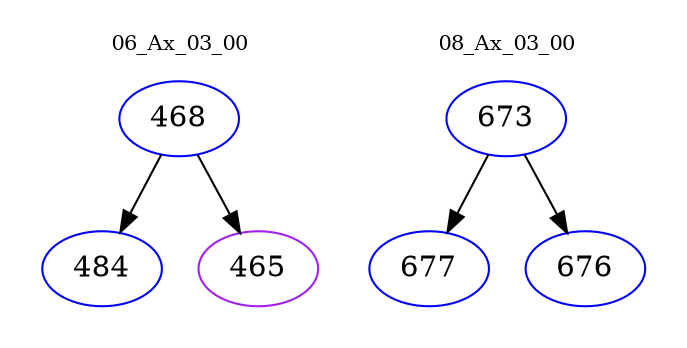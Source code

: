 digraph{
subgraph cluster_0 {
color = white
label = "06_Ax_03_00";
fontsize=10;
T0_468 [label="468", color="blue"]
T0_468 -> T0_484 [color="black"]
T0_484 [label="484", color="blue"]
T0_468 -> T0_465 [color="black"]
T0_465 [label="465", color="purple"]
}
subgraph cluster_1 {
color = white
label = "08_Ax_03_00";
fontsize=10;
T1_673 [label="673", color="blue"]
T1_673 -> T1_677 [color="black"]
T1_677 [label="677", color="blue"]
T1_673 -> T1_676 [color="black"]
T1_676 [label="676", color="blue"]
}
}
